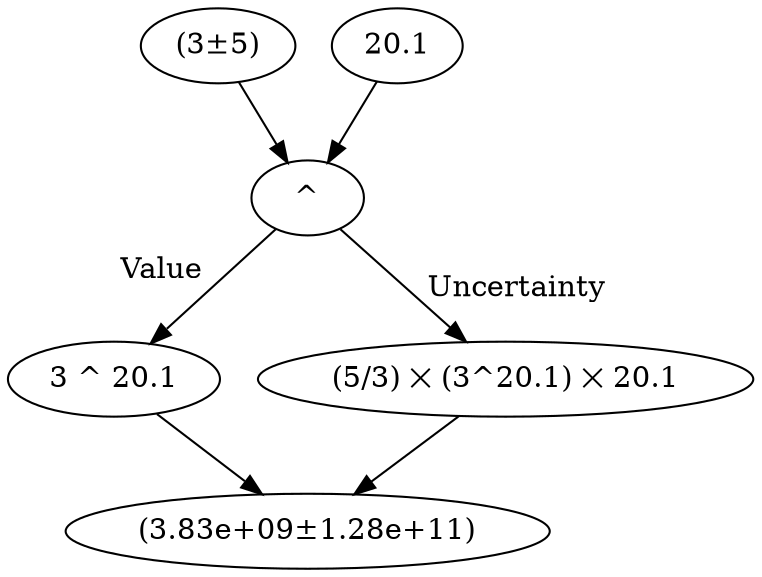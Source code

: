 digraph {
	0 [label="(3±5)"]
	13 [label=20.1]
	12 [label="^"]
	0 -> 12
	13 -> 12
	14 [label="3 ^ 20.1"]
	15 [label="(5/3) ⨉ (3^20.1) ⨉ 20.1"]
	12 -> 14 [xlabel=" Value "]
	12 -> 15 [label=" Uncertainty "]
	16 [label="(3.83e+09±1.28e+11)"]
	14 -> 16
	15 -> 16
}
